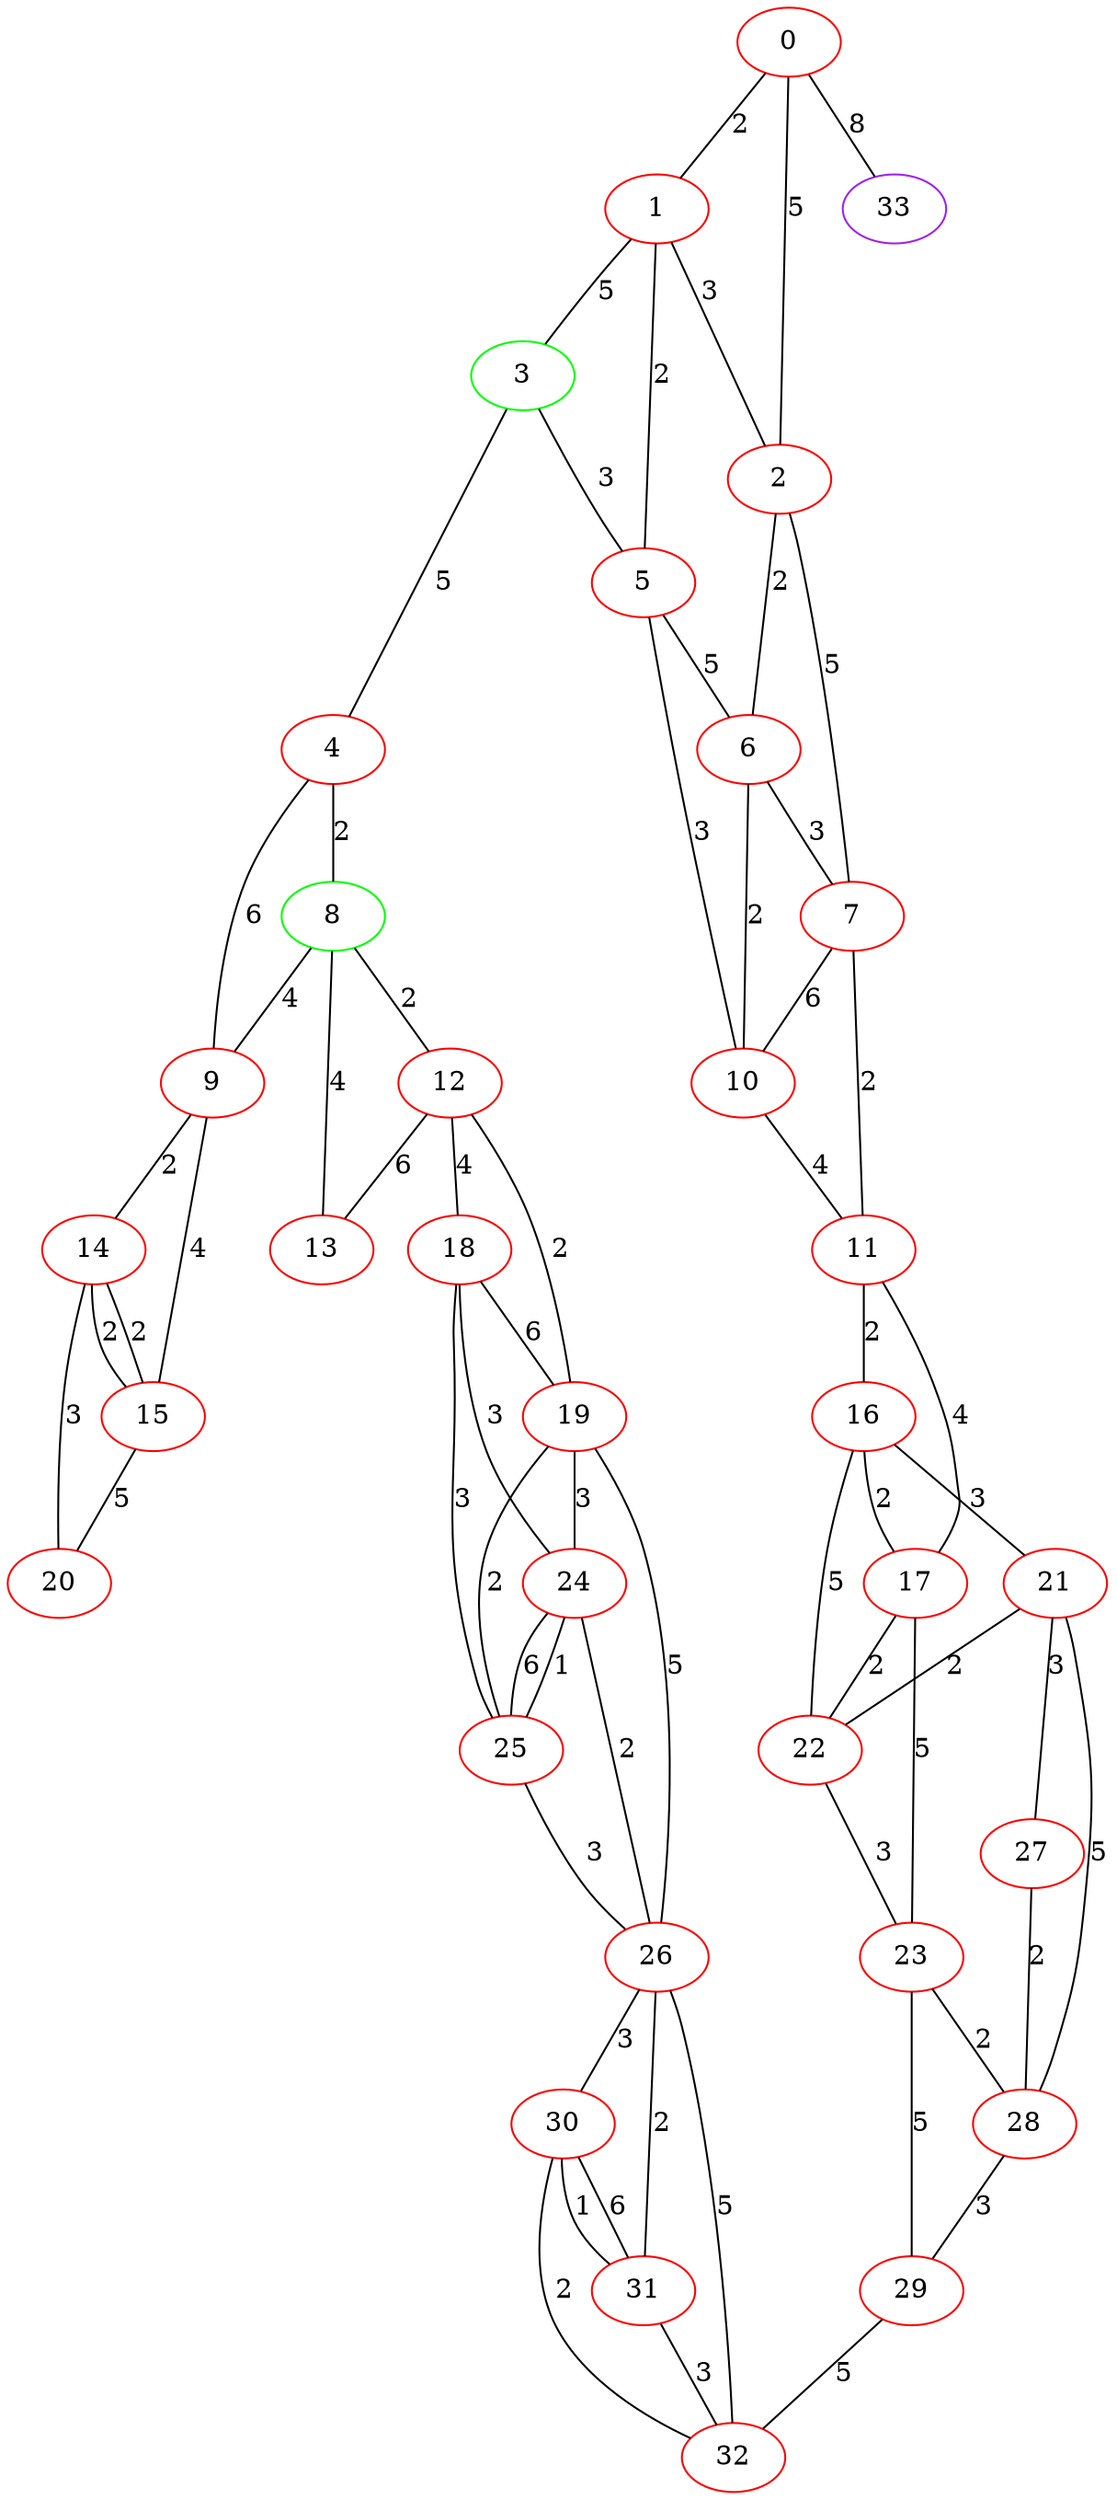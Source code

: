 graph "" {
0 [color=red, weight=1];
1 [color=red, weight=1];
2 [color=red, weight=1];
3 [color=green, weight=2];
4 [color=red, weight=1];
5 [color=red, weight=1];
6 [color=red, weight=1];
7 [color=red, weight=1];
8 [color=green, weight=2];
9 [color=red, weight=1];
10 [color=red, weight=1];
11 [color=red, weight=1];
12 [color=red, weight=1];
13 [color=red, weight=1];
14 [color=red, weight=1];
15 [color=red, weight=1];
16 [color=red, weight=1];
17 [color=red, weight=1];
18 [color=red, weight=1];
19 [color=red, weight=1];
20 [color=red, weight=1];
21 [color=red, weight=1];
22 [color=red, weight=1];
23 [color=red, weight=1];
24 [color=red, weight=1];
25 [color=red, weight=1];
26 [color=red, weight=1];
27 [color=red, weight=1];
28 [color=red, weight=1];
29 [color=red, weight=1];
30 [color=red, weight=1];
31 [color=red, weight=1];
32 [color=red, weight=1];
33 [color=purple, weight=4];
0 -- 1  [key=0, label=2];
0 -- 2  [key=0, label=5];
0 -- 33  [key=0, label=8];
1 -- 2  [key=0, label=3];
1 -- 3  [key=0, label=5];
1 -- 5  [key=0, label=2];
2 -- 6  [key=0, label=2];
2 -- 7  [key=0, label=5];
3 -- 4  [key=0, label=5];
3 -- 5  [key=0, label=3];
4 -- 8  [key=0, label=2];
4 -- 9  [key=0, label=6];
5 -- 10  [key=0, label=3];
5 -- 6  [key=0, label=5];
6 -- 10  [key=0, label=2];
6 -- 7  [key=0, label=3];
7 -- 11  [key=0, label=2];
7 -- 10  [key=0, label=6];
8 -- 9  [key=0, label=4];
8 -- 13  [key=0, label=4];
8 -- 12  [key=0, label=2];
9 -- 14  [key=0, label=2];
9 -- 15  [key=0, label=4];
10 -- 11  [key=0, label=4];
11 -- 16  [key=0, label=2];
11 -- 17  [key=0, label=4];
12 -- 18  [key=0, label=4];
12 -- 19  [key=0, label=2];
12 -- 13  [key=0, label=6];
14 -- 20  [key=0, label=3];
14 -- 15  [key=0, label=2];
14 -- 15  [key=1, label=2];
15 -- 20  [key=0, label=5];
16 -- 17  [key=0, label=2];
16 -- 21  [key=0, label=3];
16 -- 22  [key=0, label=5];
17 -- 22  [key=0, label=2];
17 -- 23  [key=0, label=5];
18 -- 24  [key=0, label=3];
18 -- 25  [key=0, label=3];
18 -- 19  [key=0, label=6];
19 -- 24  [key=0, label=3];
19 -- 25  [key=0, label=2];
19 -- 26  [key=0, label=5];
21 -- 27  [key=0, label=3];
21 -- 28  [key=0, label=5];
21 -- 22  [key=0, label=2];
22 -- 23  [key=0, label=3];
23 -- 28  [key=0, label=2];
23 -- 29  [key=0, label=5];
24 -- 25  [key=0, label=6];
24 -- 25  [key=1, label=1];
24 -- 26  [key=0, label=2];
25 -- 26  [key=0, label=3];
26 -- 32  [key=0, label=5];
26 -- 30  [key=0, label=3];
26 -- 31  [key=0, label=2];
27 -- 28  [key=0, label=2];
28 -- 29  [key=0, label=3];
29 -- 32  [key=0, label=5];
30 -- 32  [key=0, label=2];
30 -- 31  [key=0, label=1];
30 -- 31  [key=1, label=6];
31 -- 32  [key=0, label=3];
}
